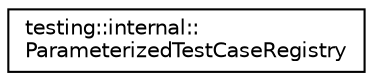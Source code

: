 digraph "Graphical Class Hierarchy"
{
  edge [fontname="Helvetica",fontsize="10",labelfontname="Helvetica",labelfontsize="10"];
  node [fontname="Helvetica",fontsize="10",shape=record];
  rankdir="LR";
  Node0 [label="testing::internal::\lParameterizedTestCaseRegistry",height=0.2,width=0.4,color="black", fillcolor="white", style="filled",URL="$classtesting_1_1internal_1_1ParameterizedTestCaseRegistry.html"];
}
